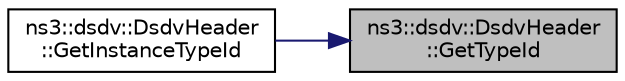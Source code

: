 digraph "ns3::dsdv::DsdvHeader::GetTypeId"
{
 // LATEX_PDF_SIZE
  edge [fontname="Helvetica",fontsize="10",labelfontname="Helvetica",labelfontsize="10"];
  node [fontname="Helvetica",fontsize="10",shape=record];
  rankdir="RL";
  Node1 [label="ns3::dsdv::DsdvHeader\l::GetTypeId",height=0.2,width=0.4,color="black", fillcolor="grey75", style="filled", fontcolor="black",tooltip="Get the type ID."];
  Node1 -> Node2 [dir="back",color="midnightblue",fontsize="10",style="solid",fontname="Helvetica"];
  Node2 [label="ns3::dsdv::DsdvHeader\l::GetInstanceTypeId",height=0.2,width=0.4,color="black", fillcolor="white", style="filled",URL="$classns3_1_1dsdv_1_1_dsdv_header.html#a4f06498d275ac05fabcfe1669c056170",tooltip="Get the most derived TypeId for this Object."];
}
